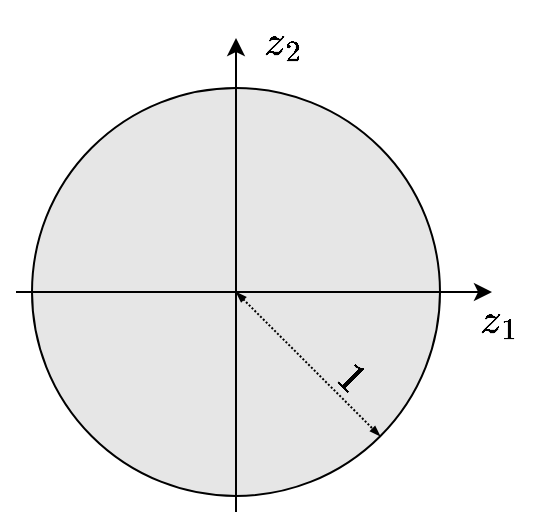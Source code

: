 <mxfile version="24.2.5" type="device">
  <diagram name="Página-1" id="E-DP9fMv0TR5NF7smadX">
    <mxGraphModel dx="779" dy="482" grid="1" gridSize="6" guides="1" tooltips="1" connect="1" arrows="1" fold="1" page="1" pageScale="1" pageWidth="290" pageHeight="320" background="#ffffff" math="1" shadow="0">
      <root>
        <mxCell id="0" />
        <mxCell id="1" parent="0" />
        <mxCell id="xAZlT9sS_4fq85W6sB17-2" value="" style="ellipse;whiteSpace=wrap;html=1;aspect=fixed;fillColor=#E6E6E6;" parent="1" vertex="1">
          <mxGeometry x="32" y="47" width="204" height="204" as="geometry" />
        </mxCell>
        <mxCell id="xAZlT9sS_4fq85W6sB17-8" value="" style="endArrow=classic;html=1;rounded=0;" parent="1" edge="1">
          <mxGeometry width="50" height="50" relative="1" as="geometry">
            <mxPoint x="24" y="149" as="sourcePoint" />
            <mxPoint x="262" y="149" as="targetPoint" />
          </mxGeometry>
        </mxCell>
        <mxCell id="xAZlT9sS_4fq85W6sB17-9" value="" style="endArrow=classic;html=1;rounded=0;" parent="1" edge="1">
          <mxGeometry width="50" height="50" relative="1" as="geometry">
            <mxPoint x="134" y="259" as="sourcePoint" />
            <mxPoint x="134" y="22" as="targetPoint" />
          </mxGeometry>
        </mxCell>
        <mxCell id="XVFy80TCQt1yeqZxp_9k-8" value="" style="endArrow=blockThin;startArrow=blockThin;html=1;rounded=0;entryX=1;entryY=1;entryDx=0;entryDy=0;endFill=1;startFill=1;endSize=3;startSize=3;dashed=1;dashPattern=1 1;" edge="1" parent="1" target="xAZlT9sS_4fq85W6sB17-2">
          <mxGeometry width="50" height="50" relative="1" as="geometry">
            <mxPoint x="134" y="149" as="sourcePoint" />
            <mxPoint x="203" y="173" as="targetPoint" />
          </mxGeometry>
        </mxCell>
        <mxCell id="XVFy80TCQt1yeqZxp_9k-9" value="\(1\)" style="text;html=1;align=center;verticalAlign=middle;whiteSpace=wrap;rounded=0;rotation=45;fontSize=18;" vertex="1" parent="1">
          <mxGeometry x="176" y="183" width="30" height="19" as="geometry" />
        </mxCell>
        <mxCell id="XVFy80TCQt1yeqZxp_9k-12" value="\(z_1\)" style="text;html=1;align=center;verticalAlign=middle;whiteSpace=wrap;rounded=0;rotation=0;fontSize=18;" vertex="1" parent="1">
          <mxGeometry x="250" y="149" width="32" height="30" as="geometry" />
        </mxCell>
        <mxCell id="XVFy80TCQt1yeqZxp_9k-13" value="\(z_2\)" style="text;html=1;align=center;verticalAlign=middle;whiteSpace=wrap;rounded=0;rotation=0;fontSize=18;" vertex="1" parent="1">
          <mxGeometry x="142" y="10" width="32" height="30" as="geometry" />
        </mxCell>
      </root>
    </mxGraphModel>
  </diagram>
</mxfile>
